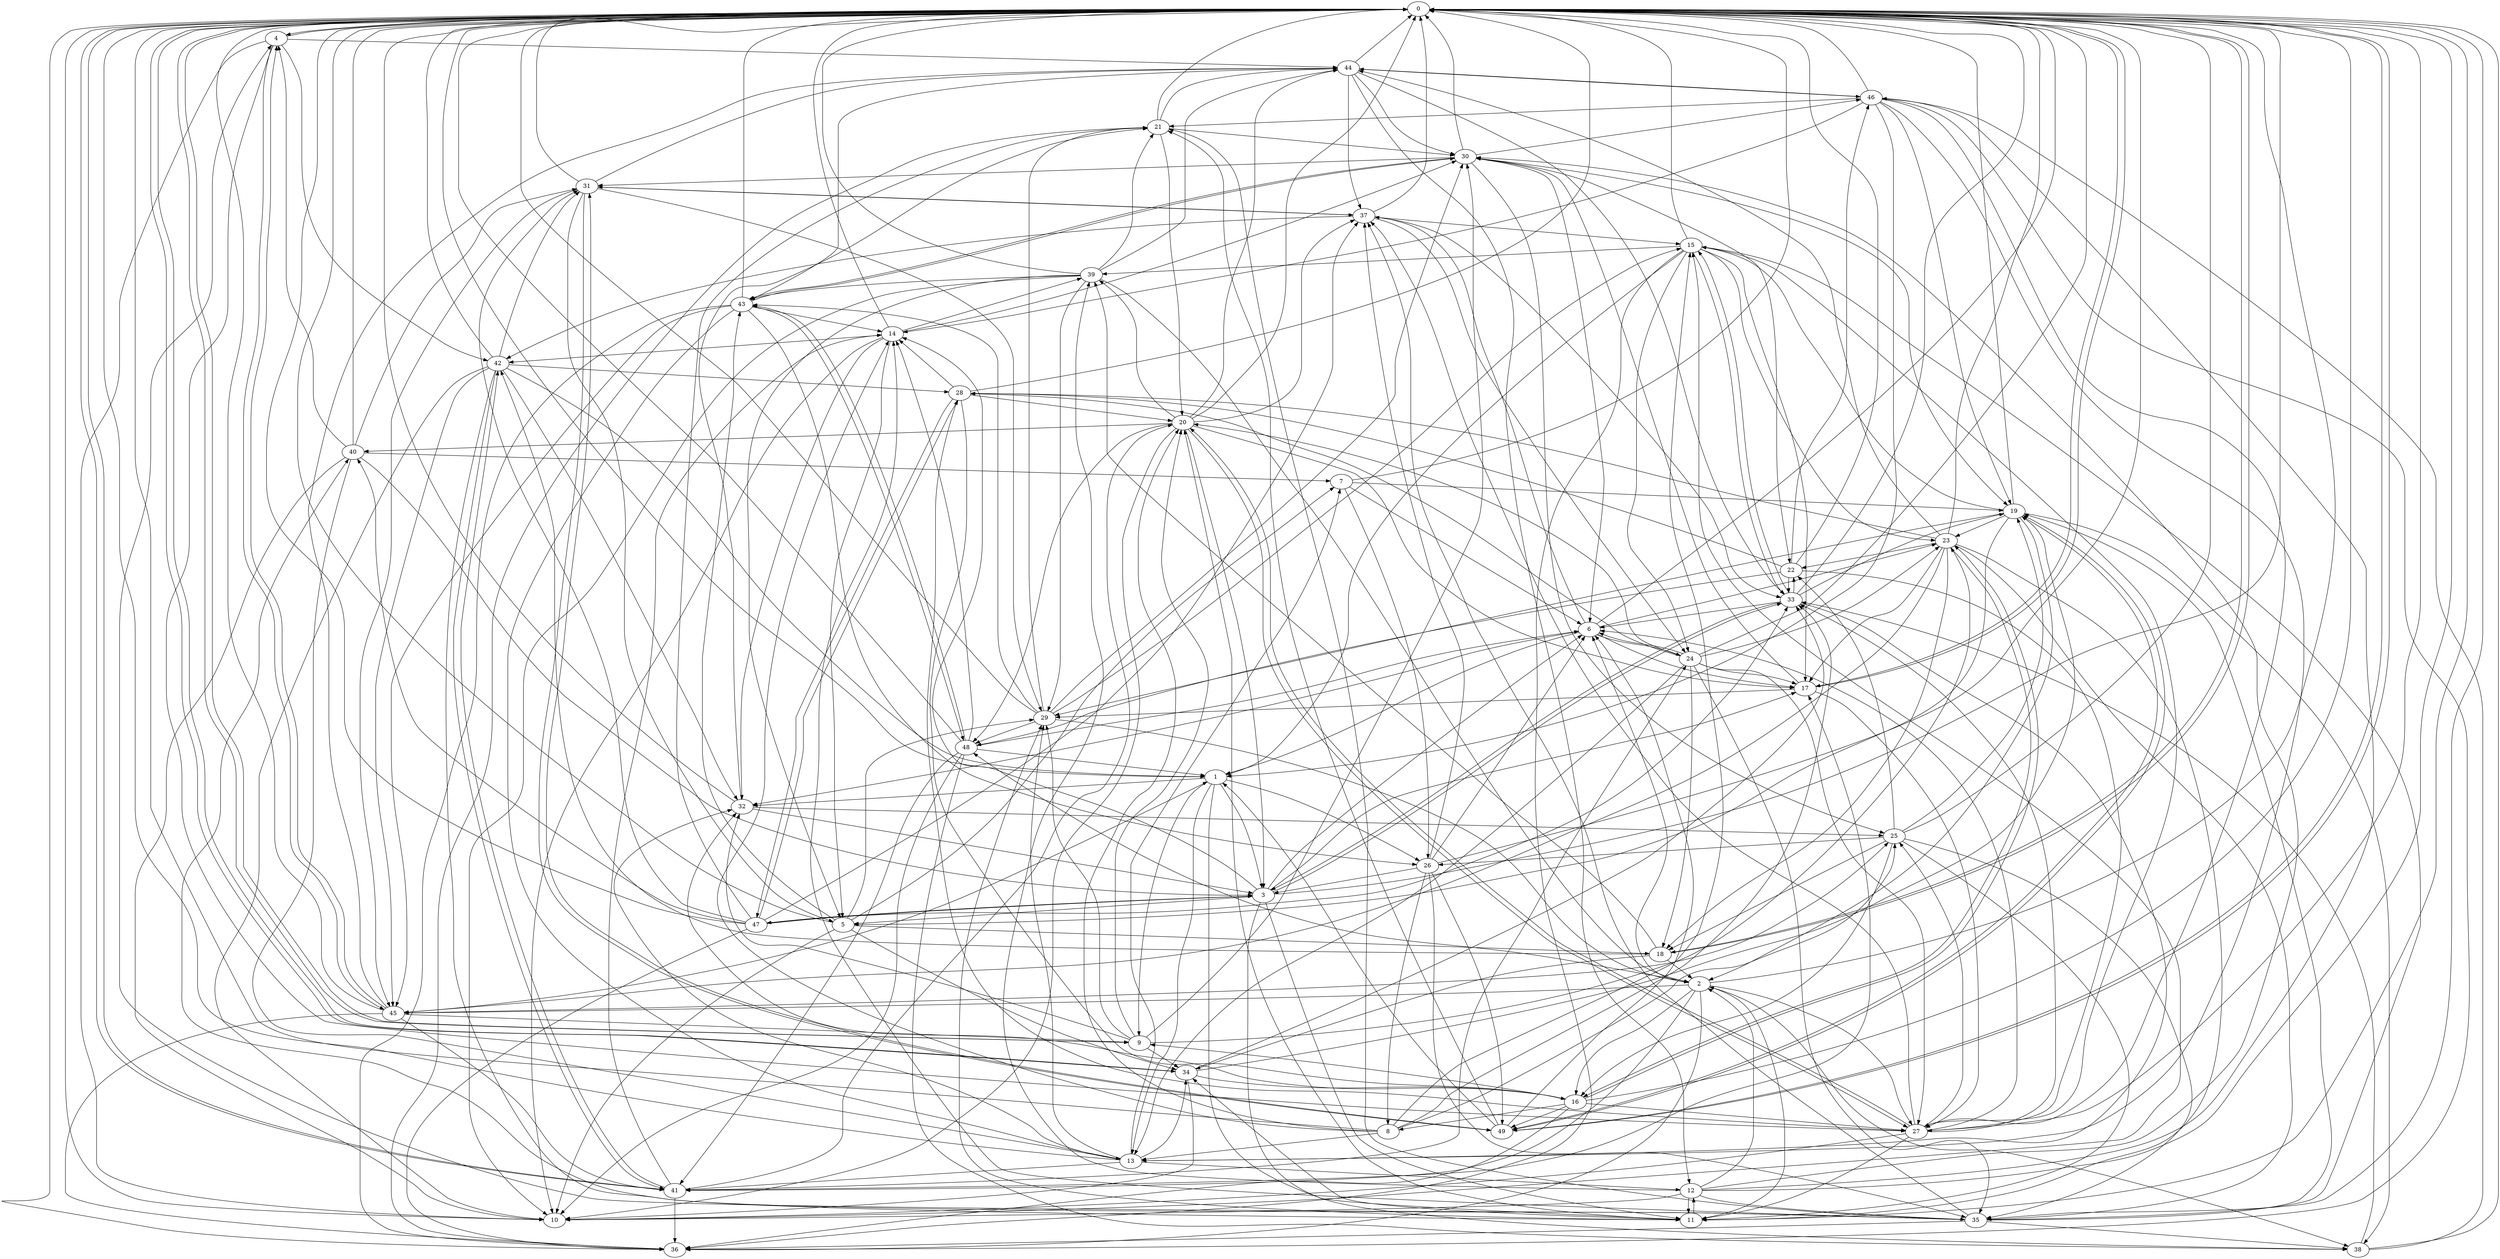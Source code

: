 strict digraph "" {
	0	 [component_delay=3];
	4	 [component_delay=3];
	0 -> 4	 [wire_delay=1];
	9	 [component_delay=3];
	0 -> 9	 [wire_delay=1];
	17	 [component_delay=3];
	0 -> 17	 [wire_delay=1];
	18	 [component_delay=3];
	0 -> 18	 [wire_delay=1];
	34	 [component_delay=3];
	0 -> 34	 [wire_delay=1];
	41	 [component_delay=3];
	0 -> 41	 [wire_delay=1];
	49	 [component_delay=3];
	0 -> 49	 [wire_delay=1];
	1	 [component_delay=3];
	1 -> 0	 [wire_delay=1];
	3	 [component_delay=3];
	1 -> 3	 [wire_delay=1];
	1 -> 9	 [wire_delay=1];
	11	 [component_delay=3];
	1 -> 11	 [wire_delay=1];
	13	 [component_delay=3];
	1 -> 13	 [wire_delay=1];
	26	 [component_delay=3];
	1 -> 26	 [wire_delay=1];
	32	 [component_delay=3];
	1 -> 32	 [wire_delay=1];
	2	 [component_delay=3];
	2 -> 0	 [wire_delay=1];
	6	 [component_delay=3];
	2 -> 6	 [wire_delay=1];
	16	 [component_delay=3];
	2 -> 16	 [wire_delay=1];
	27	 [component_delay=3];
	2 -> 27	 [wire_delay=1];
	36	 [component_delay=3];
	2 -> 36	 [wire_delay=1];
	38	 [component_delay=3];
	2 -> 38	 [wire_delay=1];
	2 -> 41	 [wire_delay=1];
	45	 [component_delay=3];
	2 -> 45	 [wire_delay=1];
	48	 [component_delay=3];
	2 -> 48	 [wire_delay=1];
	3 -> 0	 [wire_delay=1];
	5	 [component_delay=3];
	3 -> 5	 [wire_delay=1];
	3 -> 6	 [wire_delay=1];
	3 -> 11	 [wire_delay=1];
	14	 [component_delay=3];
	3 -> 14	 [wire_delay=1];
	3 -> 17	 [wire_delay=1];
	33	 [component_delay=3];
	3 -> 33	 [wire_delay=1];
	3 -> 38	 [wire_delay=1];
	47	 [component_delay=3];
	3 -> 47	 [wire_delay=1];
	4 -> 0	 [wire_delay=1];
	10	 [component_delay=3];
	4 -> 10	 [wire_delay=1];
	4 -> 27	 [wire_delay=1];
	42	 [component_delay=3];
	4 -> 42	 [wire_delay=1];
	44	 [component_delay=3];
	4 -> 44	 [wire_delay=1];
	4 -> 45	 [wire_delay=1];
	5 -> 0	 [wire_delay=1];
	7	 [component_delay=3];
	5 -> 7	 [wire_delay=1];
	5 -> 10	 [wire_delay=1];
	5 -> 18	 [wire_delay=1];
	29	 [component_delay=3];
	5 -> 29	 [wire_delay=1];
	5 -> 34	 [wire_delay=1];
	43	 [component_delay=3];
	5 -> 43	 [wire_delay=1];
	6 -> 0	 [wire_delay=1];
	6 -> 1	 [wire_delay=1];
	6 -> 17	 [wire_delay=1];
	23	 [component_delay=3];
	6 -> 23	 [wire_delay=1];
	24	 [component_delay=3];
	6 -> 24	 [wire_delay=1];
	6 -> 32	 [wire_delay=1];
	37	 [component_delay=3];
	6 -> 37	 [wire_delay=1];
	7 -> 0	 [wire_delay=1];
	7 -> 6	 [wire_delay=1];
	19	 [component_delay=3];
	7 -> 19	 [wire_delay=1];
	7 -> 26	 [wire_delay=1];
	8	 [component_delay=3];
	8 -> 0	 [wire_delay=1];
	8 -> 13	 [wire_delay=1];
	8 -> 14	 [wire_delay=1];
	15	 [component_delay=3];
	8 -> 15	 [wire_delay=1];
	20	 [component_delay=3];
	8 -> 20	 [wire_delay=1];
	25	 [component_delay=3];
	8 -> 25	 [wire_delay=1];
	8 -> 33	 [wire_delay=1];
	9 -> 0	 [wire_delay=1];
	9 -> 20	 [wire_delay=1];
	9 -> 23	 [wire_delay=1];
	9 -> 29	 [wire_delay=1];
	30	 [component_delay=3];
	9 -> 30	 [wire_delay=1];
	9 -> 32	 [wire_delay=1];
	9 -> 34	 [wire_delay=1];
	10 -> 0	 [wire_delay=1];
	10 -> 15	 [wire_delay=1];
	11 -> 0	 [wire_delay=1];
	11 -> 2	 [wire_delay=1];
	12	 [component_delay=3];
	11 -> 12	 [wire_delay=1];
	11 -> 20	 [wire_delay=1];
	11 -> 29	 [wire_delay=1];
	11 -> 34	 [wire_delay=1];
	12 -> 0	 [wire_delay=1];
	12 -> 2	 [wire_delay=1];
	12 -> 10	 [wire_delay=1];
	12 -> 11	 [wire_delay=1];
	12 -> 30	 [wire_delay=1];
	35	 [component_delay=3];
	12 -> 35	 [wire_delay=1];
	39	 [component_delay=3];
	12 -> 39	 [wire_delay=1];
	46	 [component_delay=3];
	12 -> 46	 [wire_delay=1];
	13 -> 0	 [wire_delay=1];
	13 -> 7	 [wire_delay=1];
	13 -> 12	 [wire_delay=1];
	13 -> 29	 [wire_delay=1];
	13 -> 32	 [wire_delay=1];
	13 -> 34	 [wire_delay=1];
	13 -> 41	 [wire_delay=1];
	14 -> 0	 [wire_delay=1];
	14 -> 5	 [wire_delay=1];
	14 -> 10	 [wire_delay=1];
	14 -> 30	 [wire_delay=1];
	14 -> 32	 [wire_delay=1];
	14 -> 39	 [wire_delay=1];
	14 -> 42	 [wire_delay=1];
	15 -> 0	 [wire_delay=1];
	15 -> 1	 [wire_delay=1];
	15 -> 17	 [wire_delay=1];
	15 -> 23	 [wire_delay=1];
	15 -> 24	 [wire_delay=1];
	15 -> 27	 [wire_delay=1];
	15 -> 33	 [wire_delay=1];
	15 -> 36	 [wire_delay=1];
	15 -> 39	 [wire_delay=1];
	16 -> 0	 [wire_delay=1];
	16 -> 8	 [wire_delay=1];
	16 -> 9	 [wire_delay=1];
	16 -> 23	 [wire_delay=1];
	16 -> 27	 [wire_delay=1];
	16 -> 32	 [wire_delay=1];
	16 -> 36	 [wire_delay=1];
	16 -> 49	 [wire_delay=1];
	17 -> 0	 [wire_delay=1];
	17 -> 27	 [wire_delay=1];
	17 -> 29	 [wire_delay=1];
	17 -> 30	 [wire_delay=1];
	18 -> 0	 [wire_delay=1];
	18 -> 2	 [wire_delay=1];
	18 -> 34	 [wire_delay=1];
	18 -> 39	 [wire_delay=1];
	18 -> 42	 [wire_delay=1];
	19 -> 0	 [wire_delay=1];
	19 -> 2	 [wire_delay=1];
	19 -> 5	 [wire_delay=1];
	19 -> 15	 [wire_delay=1];
	19 -> 23	 [wire_delay=1];
	19 -> 29	 [wire_delay=1];
	19 -> 38	 [wire_delay=1];
	19 -> 49	 [wire_delay=1];
	20 -> 0	 [wire_delay=1];
	20 -> 3	 [wire_delay=1];
	20 -> 10	 [wire_delay=1];
	20 -> 17	 [wire_delay=1];
	20 -> 27	 [wire_delay=1];
	20 -> 37	 [wire_delay=1];
	20 -> 39	 [wire_delay=1];
	40	 [component_delay=3];
	20 -> 40	 [wire_delay=1];
	20 -> 44	 [wire_delay=1];
	20 -> 48	 [wire_delay=1];
	21	 [component_delay=3];
	21 -> 0	 [wire_delay=1];
	21 -> 20	 [wire_delay=1];
	21 -> 30	 [wire_delay=1];
	21 -> 44	 [wire_delay=1];
	22	 [component_delay=3];
	22 -> 0	 [wire_delay=1];
	22 -> 27	 [wire_delay=1];
	28	 [component_delay=3];
	22 -> 28	 [wire_delay=1];
	22 -> 33	 [wire_delay=1];
	22 -> 46	 [wire_delay=1];
	22 -> 48	 [wire_delay=1];
	23 -> 0	 [wire_delay=1];
	23 -> 11	 [wire_delay=1];
	23 -> 16	 [wire_delay=1];
	23 -> 17	 [wire_delay=1];
	23 -> 18	 [wire_delay=1];
	23 -> 22	 [wire_delay=1];
	23 -> 28	 [wire_delay=1];
	23 -> 35	 [wire_delay=1];
	23 -> 44	 [wire_delay=1];
	23 -> 45	 [wire_delay=1];
	24 -> 0	 [wire_delay=1];
	24 -> 6	 [wire_delay=1];
	24 -> 13	 [wire_delay=1];
	24 -> 17	 [wire_delay=1];
	24 -> 18	 [wire_delay=1];
	24 -> 20	 [wire_delay=1];
	24 -> 23	 [wire_delay=1];
	24 -> 27	 [wire_delay=1];
	24 -> 28	 [wire_delay=1];
	24 -> 35	 [wire_delay=1];
	25 -> 0	 [wire_delay=1];
	25 -> 11	 [wire_delay=1];
	25 -> 16	 [wire_delay=1];
	25 -> 18	 [wire_delay=1];
	25 -> 19	 [wire_delay=1];
	25 -> 22	 [wire_delay=1];
	25 -> 26	 [wire_delay=1];
	25 -> 35	 [wire_delay=1];
	26 -> 0	 [wire_delay=1];
	26 -> 3	 [wire_delay=1];
	26 -> 6	 [wire_delay=1];
	26 -> 8	 [wire_delay=1];
	26 -> 35	 [wire_delay=1];
	26 -> 37	 [wire_delay=1];
	26 -> 49	 [wire_delay=1];
	27 -> 0	 [wire_delay=1];
	27 -> 6	 [wire_delay=1];
	27 -> 10	 [wire_delay=1];
	27 -> 11	 [wire_delay=1];
	27 -> 20	 [wire_delay=1];
	27 -> 25	 [wire_delay=1];
	27 -> 28	 [wire_delay=1];
	27 -> 33	 [wire_delay=1];
	27 -> 37	 [wire_delay=1];
	28 -> 0	 [wire_delay=1];
	28 -> 14	 [wire_delay=1];
	28 -> 16	 [wire_delay=1];
	28 -> 20	 [wire_delay=1];
	28 -> 47	 [wire_delay=1];
	29 -> 0	 [wire_delay=1];
	29 -> 2	 [wire_delay=1];
	29 -> 15	 [wire_delay=1];
	29 -> 21	 [wire_delay=1];
	29 -> 30	 [wire_delay=1];
	29 -> 43	 [wire_delay=1];
	29 -> 48	 [wire_delay=1];
	30 -> 0	 [wire_delay=1];
	30 -> 6	 [wire_delay=1];
	30 -> 19	 [wire_delay=1];
	30 -> 22	 [wire_delay=1];
	30 -> 25	 [wire_delay=1];
	31	 [component_delay=3];
	30 -> 31	 [wire_delay=1];
	30 -> 43	 [wire_delay=1];
	30 -> 46	 [wire_delay=1];
	31 -> 0	 [wire_delay=1];
	31 -> 5	 [wire_delay=1];
	31 -> 29	 [wire_delay=1];
	31 -> 37	 [wire_delay=1];
	31 -> 44	 [wire_delay=1];
	31 -> 45	 [wire_delay=1];
	31 -> 49	 [wire_delay=1];
	32 -> 0	 [wire_delay=1];
	32 -> 3	 [wire_delay=1];
	32 -> 21	 [wire_delay=1];
	32 -> 25	 [wire_delay=1];
	33 -> 0	 [wire_delay=1];
	33 -> 3	 [wire_delay=1];
	33 -> 6	 [wire_delay=1];
	33 -> 13	 [wire_delay=1];
	33 -> 15	 [wire_delay=1];
	33 -> 19	 [wire_delay=1];
	33 -> 22	 [wire_delay=1];
	34 -> 0	 [wire_delay=1];
	34 -> 10	 [wire_delay=1];
	34 -> 16	 [wire_delay=1];
	34 -> 19	 [wire_delay=1];
	34 -> 33	 [wire_delay=1];
	35 -> 0	 [wire_delay=1];
	35 -> 4	 [wire_delay=1];
	35 -> 14	 [wire_delay=1];
	35 -> 15	 [wire_delay=1];
	35 -> 19	 [wire_delay=1];
	35 -> 21	 [wire_delay=1];
	35 -> 36	 [wire_delay=1];
	35 -> 37	 [wire_delay=1];
	35 -> 38	 [wire_delay=1];
	35 -> 40	 [wire_delay=1];
	36 -> 0	 [wire_delay=1];
	36 -> 21	 [wire_delay=1];
	37 -> 0	 [wire_delay=1];
	37 -> 15	 [wire_delay=1];
	37 -> 24	 [wire_delay=1];
	37 -> 31	 [wire_delay=1];
	37 -> 33	 [wire_delay=1];
	37 -> 42	 [wire_delay=1];
	38 -> 0	 [wire_delay=1];
	38 -> 33	 [wire_delay=1];
	38 -> 46	 [wire_delay=1];
	39 -> 0	 [wire_delay=1];
	39 -> 2	 [wire_delay=1];
	39 -> 5	 [wire_delay=1];
	39 -> 10	 [wire_delay=1];
	39 -> 21	 [wire_delay=1];
	39 -> 29	 [wire_delay=1];
	39 -> 43	 [wire_delay=1];
	39 -> 44	 [wire_delay=1];
	40 -> 0	 [wire_delay=1];
	40 -> 3	 [wire_delay=1];
	40 -> 4	 [wire_delay=1];
	40 -> 7	 [wire_delay=1];
	40 -> 10	 [wire_delay=1];
	40 -> 13	 [wire_delay=1];
	40 -> 31	 [wire_delay=1];
	41 -> 0	 [wire_delay=1];
	41 -> 14	 [wire_delay=1];
	41 -> 17	 [wire_delay=1];
	41 -> 20	 [wire_delay=1];
	41 -> 24	 [wire_delay=1];
	41 -> 36	 [wire_delay=1];
	41 -> 42	 [wire_delay=1];
	42 -> 0	 [wire_delay=1];
	42 -> 1	 [wire_delay=1];
	42 -> 10	 [wire_delay=1];
	42 -> 11	 [wire_delay=1];
	42 -> 28	 [wire_delay=1];
	42 -> 31	 [wire_delay=1];
	42 -> 32	 [wire_delay=1];
	42 -> 41	 [wire_delay=1];
	42 -> 45	 [wire_delay=1];
	43 -> 0	 [wire_delay=1];
	43 -> 13	 [wire_delay=1];
	43 -> 14	 [wire_delay=1];
	43 -> 26	 [wire_delay=1];
	43 -> 30	 [wire_delay=1];
	43 -> 36	 [wire_delay=1];
	43 -> 45	 [wire_delay=1];
	43 -> 48	 [wire_delay=1];
	44 -> 0	 [wire_delay=1];
	44 -> 12	 [wire_delay=1];
	44 -> 30	 [wire_delay=1];
	44 -> 33	 [wire_delay=1];
	44 -> 37	 [wire_delay=1];
	44 -> 43	 [wire_delay=1];
	44 -> 46	 [wire_delay=1];
	45 -> 0	 [wire_delay=1];
	45 -> 1	 [wire_delay=1];
	45 -> 4	 [wire_delay=1];
	45 -> 9	 [wire_delay=1];
	45 -> 25	 [wire_delay=1];
	45 -> 36	 [wire_delay=1];
	45 -> 41	 [wire_delay=1];
	45 -> 44	 [wire_delay=1];
	46 -> 0	 [wire_delay=1];
	46 -> 1	 [wire_delay=1];
	46 -> 13	 [wire_delay=1];
	46 -> 14	 [wire_delay=1];
	46 -> 19	 [wire_delay=1];
	46 -> 21	 [wire_delay=1];
	46 -> 27	 [wire_delay=1];
	46 -> 36	 [wire_delay=1];
	46 -> 44	 [wire_delay=1];
	47 -> 0	 [wire_delay=1];
	47 -> 3	 [wire_delay=1];
	47 -> 21	 [wire_delay=1];
	47 -> 28	 [wire_delay=1];
	47 -> 31	 [wire_delay=1];
	47 -> 33	 [wire_delay=1];
	47 -> 36	 [wire_delay=1];
	47 -> 37	 [wire_delay=1];
	47 -> 40	 [wire_delay=1];
	48 -> 0	 [wire_delay=1];
	48 -> 1	 [wire_delay=1];
	48 -> 6	 [wire_delay=1];
	48 -> 10	 [wire_delay=1];
	48 -> 14	 [wire_delay=1];
	48 -> 38	 [wire_delay=1];
	48 -> 41	 [wire_delay=1];
	48 -> 43	 [wire_delay=1];
	49 -> 0	 [wire_delay=1];
	49 -> 1	 [wire_delay=1];
	49 -> 6	 [wire_delay=1];
	49 -> 19	 [wire_delay=1];
	49 -> 21	 [wire_delay=1];
	49 -> 31	 [wire_delay=1];
}
